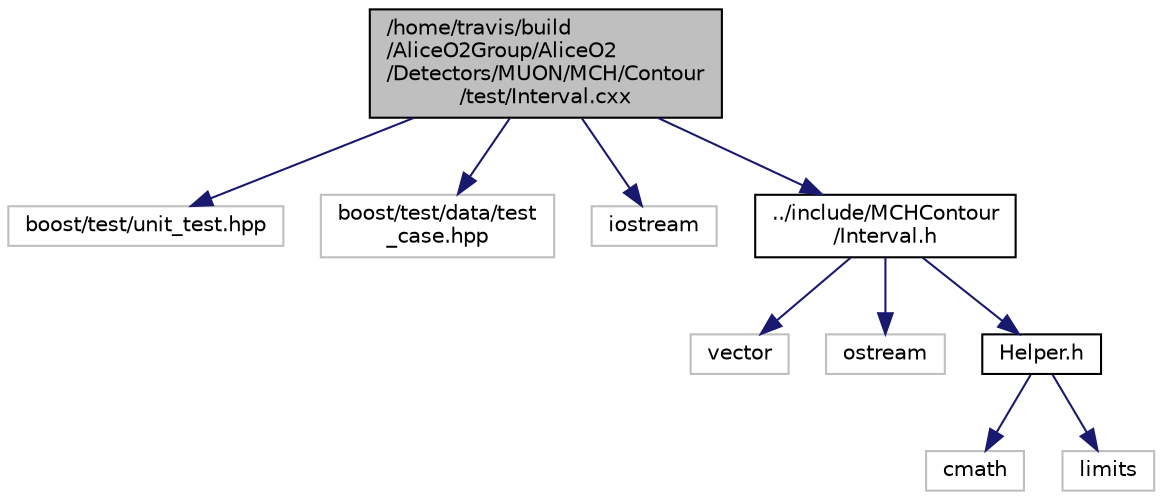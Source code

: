 digraph "/home/travis/build/AliceO2Group/AliceO2/Detectors/MUON/MCH/Contour/test/Interval.cxx"
{
 // INTERACTIVE_SVG=YES
  bgcolor="transparent";
  edge [fontname="Helvetica",fontsize="10",labelfontname="Helvetica",labelfontsize="10"];
  node [fontname="Helvetica",fontsize="10",shape=record];
  Node1 [label="/home/travis/build\l/AliceO2Group/AliceO2\l/Detectors/MUON/MCH/Contour\l/test/Interval.cxx",height=0.2,width=0.4,color="black", fillcolor="grey75", style="filled" fontcolor="black"];
  Node1 -> Node2 [color="midnightblue",fontsize="10",style="solid",fontname="Helvetica"];
  Node2 [label="boost/test/unit_test.hpp",height=0.2,width=0.4,color="grey75"];
  Node1 -> Node3 [color="midnightblue",fontsize="10",style="solid",fontname="Helvetica"];
  Node3 [label="boost/test/data/test\l_case.hpp",height=0.2,width=0.4,color="grey75"];
  Node1 -> Node4 [color="midnightblue",fontsize="10",style="solid",fontname="Helvetica"];
  Node4 [label="iostream",height=0.2,width=0.4,color="grey75"];
  Node1 -> Node5 [color="midnightblue",fontsize="10",style="solid",fontname="Helvetica"];
  Node5 [label="../include/MCHContour\l/Interval.h",height=0.2,width=0.4,color="black",URL="$d1/d55/Interval_8h.html"];
  Node5 -> Node6 [color="midnightblue",fontsize="10",style="solid",fontname="Helvetica"];
  Node6 [label="vector",height=0.2,width=0.4,color="grey75"];
  Node5 -> Node7 [color="midnightblue",fontsize="10",style="solid",fontname="Helvetica"];
  Node7 [label="ostream",height=0.2,width=0.4,color="grey75"];
  Node5 -> Node8 [color="midnightblue",fontsize="10",style="solid",fontname="Helvetica"];
  Node8 [label="Helper.h",height=0.2,width=0.4,color="black",URL="$d2/dc4/Helper_8h.html"];
  Node8 -> Node9 [color="midnightblue",fontsize="10",style="solid",fontname="Helvetica"];
  Node9 [label="cmath",height=0.2,width=0.4,color="grey75"];
  Node8 -> Node10 [color="midnightblue",fontsize="10",style="solid",fontname="Helvetica"];
  Node10 [label="limits",height=0.2,width=0.4,color="grey75"];
}
